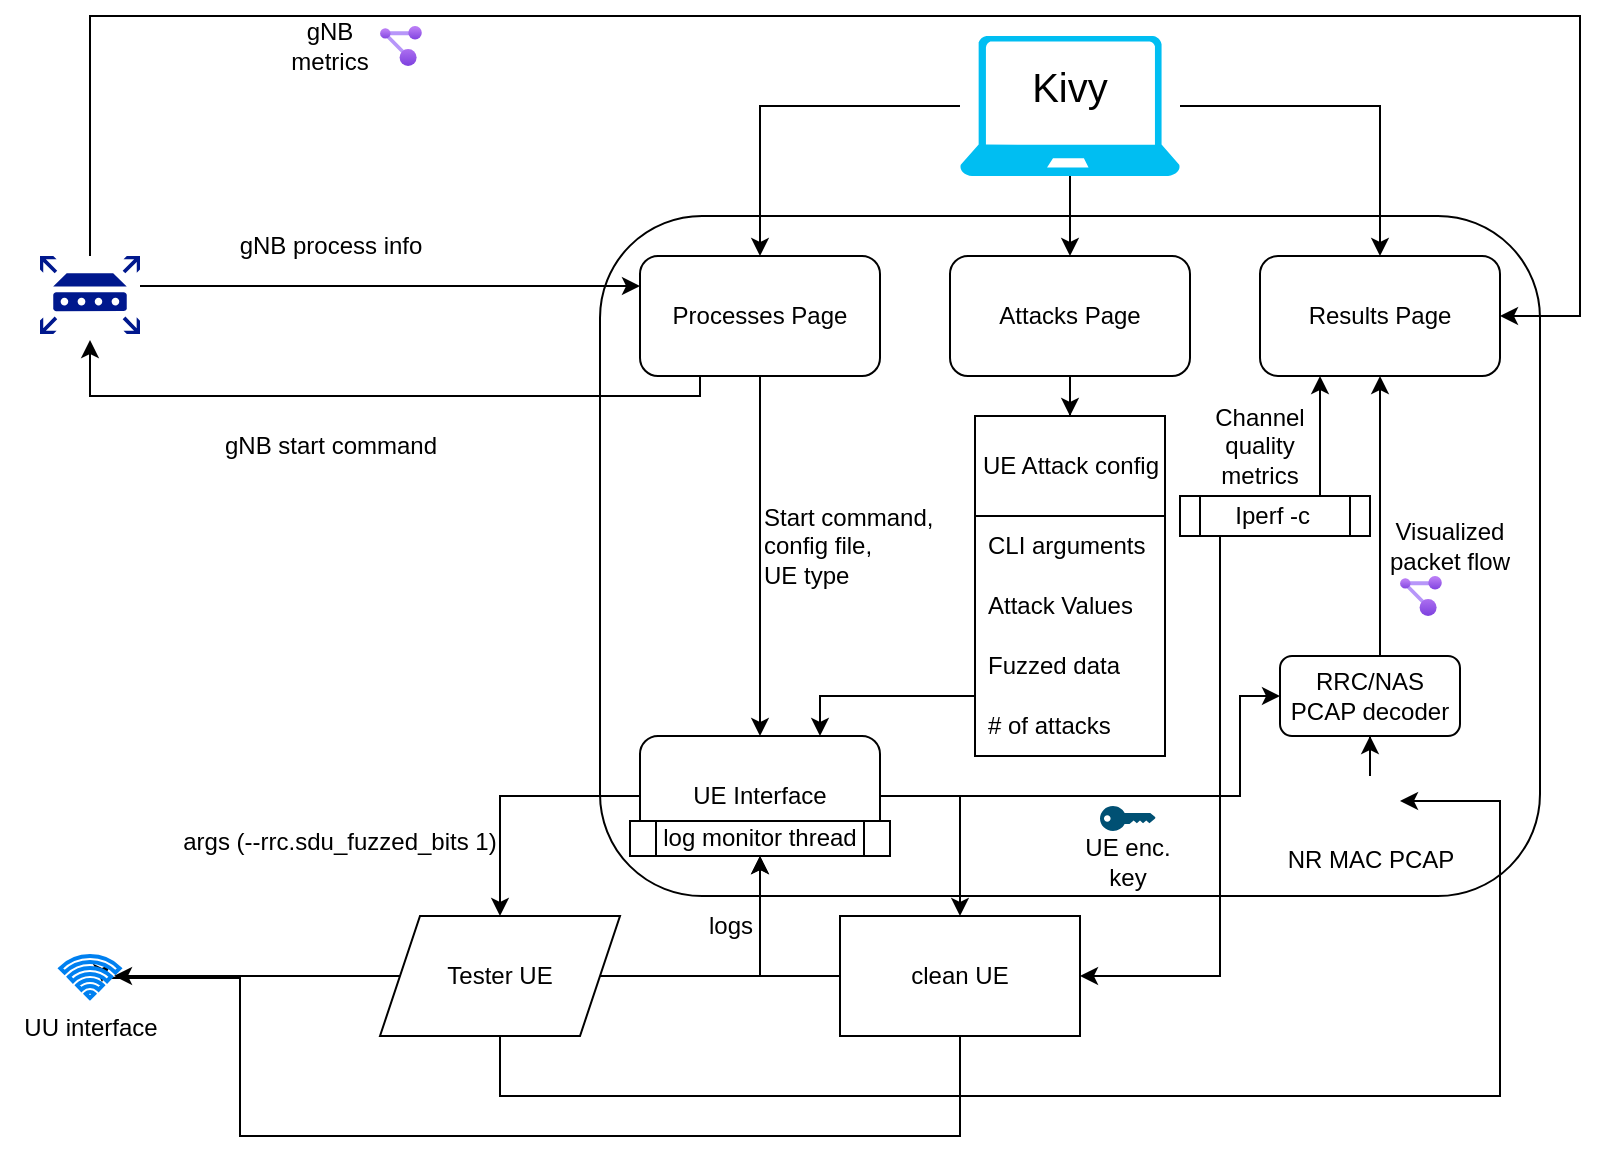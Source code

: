 <mxfile version="24.7.3" type="device">
  <diagram name="Page-1" id="YrPcsXJOFC73fCjbr_MK">
    <mxGraphModel dx="1410" dy="754" grid="1" gridSize="10" guides="1" tooltips="1" connect="1" arrows="1" fold="1" page="1" pageScale="1" pageWidth="1100" pageHeight="850" math="0" shadow="0">
      <root>
        <mxCell id="0" />
        <mxCell id="1" parent="0" />
        <mxCell id="qcJPQ-r1ZDYLDCzbHex4-2" value="" style="rounded=1;whiteSpace=wrap;html=1;verticalAlign=bottom;fontSize=20;" vertex="1" parent="1">
          <mxGeometry x="330" y="160" width="470" height="340" as="geometry" />
        </mxCell>
        <mxCell id="qcJPQ-r1ZDYLDCzbHex4-46" style="edgeStyle=orthogonalEdgeStyle;rounded=0;orthogonalLoop=1;jettySize=auto;html=1;" edge="1" parent="1" source="qcJPQ-r1ZDYLDCzbHex4-3" target="qcJPQ-r1ZDYLDCzbHex4-41">
          <mxGeometry relative="1" as="geometry" />
        </mxCell>
        <mxCell id="qcJPQ-r1ZDYLDCzbHex4-3" value="Attacks Page" style="rounded=1;whiteSpace=wrap;html=1;" vertex="1" parent="1">
          <mxGeometry x="505" y="180" width="120" height="60" as="geometry" />
        </mxCell>
        <mxCell id="qcJPQ-r1ZDYLDCzbHex4-21" style="edgeStyle=orthogonalEdgeStyle;rounded=0;orthogonalLoop=1;jettySize=auto;html=1;entryX=0.5;entryY=0;entryDx=0;entryDy=0;" edge="1" parent="1" source="qcJPQ-r1ZDYLDCzbHex4-4" target="qcJPQ-r1ZDYLDCzbHex4-20">
          <mxGeometry relative="1" as="geometry" />
        </mxCell>
        <mxCell id="qcJPQ-r1ZDYLDCzbHex4-4" value="Processes Page" style="rounded=1;whiteSpace=wrap;html=1;" vertex="1" parent="1">
          <mxGeometry x="350" y="180" width="120" height="60" as="geometry" />
        </mxCell>
        <mxCell id="qcJPQ-r1ZDYLDCzbHex4-5" value="Results Page" style="rounded=1;whiteSpace=wrap;html=1;" vertex="1" parent="1">
          <mxGeometry x="660" y="180" width="120" height="60" as="geometry" />
        </mxCell>
        <mxCell id="qcJPQ-r1ZDYLDCzbHex4-8" style="edgeStyle=orthogonalEdgeStyle;rounded=0;orthogonalLoop=1;jettySize=auto;html=1;" edge="1" parent="1" source="qcJPQ-r1ZDYLDCzbHex4-6" target="qcJPQ-r1ZDYLDCzbHex4-4">
          <mxGeometry relative="1" as="geometry" />
        </mxCell>
        <mxCell id="qcJPQ-r1ZDYLDCzbHex4-9" style="edgeStyle=orthogonalEdgeStyle;rounded=0;orthogonalLoop=1;jettySize=auto;html=1;entryX=0.5;entryY=0;entryDx=0;entryDy=0;" edge="1" parent="1" source="qcJPQ-r1ZDYLDCzbHex4-6" target="qcJPQ-r1ZDYLDCzbHex4-3">
          <mxGeometry relative="1" as="geometry" />
        </mxCell>
        <mxCell id="qcJPQ-r1ZDYLDCzbHex4-10" style="edgeStyle=orthogonalEdgeStyle;rounded=0;orthogonalLoop=1;jettySize=auto;html=1;" edge="1" parent="1" source="qcJPQ-r1ZDYLDCzbHex4-6" target="qcJPQ-r1ZDYLDCzbHex4-5">
          <mxGeometry relative="1" as="geometry" />
        </mxCell>
        <mxCell id="qcJPQ-r1ZDYLDCzbHex4-6" value="" style="verticalLabelPosition=bottom;html=1;verticalAlign=top;align=center;strokeColor=none;fillColor=#00BEF2;shape=mxgraph.azure.laptop;pointerEvents=1;" vertex="1" parent="1">
          <mxGeometry x="510" y="70" width="110" height="70" as="geometry" />
        </mxCell>
        <mxCell id="qcJPQ-r1ZDYLDCzbHex4-7" value="Kivy" style="text;html=1;align=center;verticalAlign=middle;whiteSpace=wrap;rounded=0;fontSize=20;" vertex="1" parent="1">
          <mxGeometry x="535" y="80" width="60" height="30" as="geometry" />
        </mxCell>
        <mxCell id="qcJPQ-r1ZDYLDCzbHex4-12" value="gNB start command" style="text;html=1;align=center;verticalAlign=middle;resizable=0;points=[];autosize=1;strokeColor=none;fillColor=none;" vertex="1" parent="1">
          <mxGeometry x="130" y="260" width="130" height="30" as="geometry" />
        </mxCell>
        <mxCell id="qcJPQ-r1ZDYLDCzbHex4-17" style="edgeStyle=orthogonalEdgeStyle;rounded=0;orthogonalLoop=1;jettySize=auto;html=1;entryX=0;entryY=0.25;entryDx=0;entryDy=0;" edge="1" parent="1" source="qcJPQ-r1ZDYLDCzbHex4-13" target="qcJPQ-r1ZDYLDCzbHex4-4">
          <mxGeometry relative="1" as="geometry">
            <Array as="points">
              <mxPoint x="160" y="195" />
              <mxPoint x="160" y="195" />
            </Array>
          </mxGeometry>
        </mxCell>
        <mxCell id="qcJPQ-r1ZDYLDCzbHex4-75" style="edgeStyle=orthogonalEdgeStyle;rounded=0;orthogonalLoop=1;jettySize=auto;html=1;entryX=1;entryY=0.5;entryDx=0;entryDy=0;" edge="1" parent="1" source="qcJPQ-r1ZDYLDCzbHex4-13" target="qcJPQ-r1ZDYLDCzbHex4-5">
          <mxGeometry relative="1" as="geometry">
            <Array as="points">
              <mxPoint x="75" y="60" />
              <mxPoint x="820" y="60" />
              <mxPoint x="820" y="210" />
            </Array>
          </mxGeometry>
        </mxCell>
        <mxCell id="qcJPQ-r1ZDYLDCzbHex4-13" value="" style="sketch=0;aspect=fixed;pointerEvents=1;shadow=0;dashed=0;html=1;strokeColor=none;labelPosition=center;verticalLabelPosition=bottom;verticalAlign=top;align=center;fillColor=#00188D;shape=mxgraph.mscae.enterprise.router" vertex="1" parent="1">
          <mxGeometry x="50" y="180" width="50" height="39" as="geometry" />
        </mxCell>
        <mxCell id="qcJPQ-r1ZDYLDCzbHex4-15" style="edgeStyle=orthogonalEdgeStyle;rounded=0;orthogonalLoop=1;jettySize=auto;html=1;entryX=0.5;entryY=1.077;entryDx=0;entryDy=0;entryPerimeter=0;exitX=0.25;exitY=1;exitDx=0;exitDy=0;" edge="1" parent="1" source="qcJPQ-r1ZDYLDCzbHex4-4" target="qcJPQ-r1ZDYLDCzbHex4-13">
          <mxGeometry relative="1" as="geometry">
            <Array as="points">
              <mxPoint x="380" y="250" />
              <mxPoint x="75" y="250" />
            </Array>
          </mxGeometry>
        </mxCell>
        <mxCell id="qcJPQ-r1ZDYLDCzbHex4-18" value="gNB process info" style="text;html=1;align=center;verticalAlign=middle;resizable=0;points=[];autosize=1;strokeColor=none;fillColor=none;" vertex="1" parent="1">
          <mxGeometry x="140" y="160" width="110" height="30" as="geometry" />
        </mxCell>
        <mxCell id="qcJPQ-r1ZDYLDCzbHex4-30" style="edgeStyle=orthogonalEdgeStyle;rounded=0;orthogonalLoop=1;jettySize=auto;html=1;entryX=0.5;entryY=0;entryDx=0;entryDy=0;" edge="1" parent="1" source="qcJPQ-r1ZDYLDCzbHex4-20" target="qcJPQ-r1ZDYLDCzbHex4-27">
          <mxGeometry relative="1" as="geometry" />
        </mxCell>
        <mxCell id="qcJPQ-r1ZDYLDCzbHex4-31" style="edgeStyle=orthogonalEdgeStyle;rounded=0;orthogonalLoop=1;jettySize=auto;html=1;entryX=0.5;entryY=0;entryDx=0;entryDy=0;exitX=1;exitY=0.5;exitDx=0;exitDy=0;" edge="1" parent="1" source="qcJPQ-r1ZDYLDCzbHex4-20" target="qcJPQ-r1ZDYLDCzbHex4-28">
          <mxGeometry relative="1" as="geometry" />
        </mxCell>
        <mxCell id="qcJPQ-r1ZDYLDCzbHex4-68" style="edgeStyle=orthogonalEdgeStyle;rounded=0;orthogonalLoop=1;jettySize=auto;html=1;entryX=0;entryY=0.5;entryDx=0;entryDy=0;" edge="1" parent="1" source="qcJPQ-r1ZDYLDCzbHex4-20" target="qcJPQ-r1ZDYLDCzbHex4-67">
          <mxGeometry relative="1" as="geometry">
            <Array as="points">
              <mxPoint x="650" y="450" />
              <mxPoint x="650" y="400" />
            </Array>
          </mxGeometry>
        </mxCell>
        <mxCell id="qcJPQ-r1ZDYLDCzbHex4-20" value="UE Interface" style="rounded=1;whiteSpace=wrap;html=1;" vertex="1" parent="1">
          <mxGeometry x="350" y="420" width="120" height="60" as="geometry" />
        </mxCell>
        <mxCell id="qcJPQ-r1ZDYLDCzbHex4-22" value="Start command, config file,&amp;nbsp;&lt;div&gt;UE type&lt;/div&gt;" style="text;html=1;align=left;verticalAlign=middle;whiteSpace=wrap;rounded=0;" vertex="1" parent="1">
          <mxGeometry x="410" y="310" width="90" height="30" as="geometry" />
        </mxCell>
        <mxCell id="qcJPQ-r1ZDYLDCzbHex4-33" style="edgeStyle=orthogonalEdgeStyle;rounded=0;orthogonalLoop=1;jettySize=auto;html=1;" edge="1" parent="1" source="qcJPQ-r1ZDYLDCzbHex4-27" target="qcJPQ-r1ZDYLDCzbHex4-20">
          <mxGeometry relative="1" as="geometry" />
        </mxCell>
        <mxCell id="qcJPQ-r1ZDYLDCzbHex4-58" style="edgeStyle=orthogonalEdgeStyle;rounded=0;orthogonalLoop=1;jettySize=auto;html=1;entryX=1;entryY=0.5;entryDx=0;entryDy=0;" edge="1" parent="1" source="qcJPQ-r1ZDYLDCzbHex4-27" target="qcJPQ-r1ZDYLDCzbHex4-57">
          <mxGeometry relative="1" as="geometry">
            <Array as="points">
              <mxPoint x="280" y="600" />
              <mxPoint x="780" y="600" />
              <mxPoint x="780" y="453" />
            </Array>
          </mxGeometry>
        </mxCell>
        <mxCell id="qcJPQ-r1ZDYLDCzbHex4-27" value="Tester UE" style="shape=parallelogram;perimeter=parallelogramPerimeter;whiteSpace=wrap;html=1;fixedSize=1;" vertex="1" parent="1">
          <mxGeometry x="220" y="510" width="120" height="60" as="geometry" />
        </mxCell>
        <mxCell id="qcJPQ-r1ZDYLDCzbHex4-64" style="edgeStyle=orthogonalEdgeStyle;rounded=0;orthogonalLoop=1;jettySize=auto;html=1;entryX=0.702;entryY=0.619;entryDx=0;entryDy=0;entryPerimeter=0;" edge="1" parent="1" source="qcJPQ-r1ZDYLDCzbHex4-28" target="qcJPQ-r1ZDYLDCzbHex4-61">
          <mxGeometry relative="1" as="geometry">
            <mxPoint x="100" y="540" as="targetPoint" />
            <Array as="points">
              <mxPoint x="510" y="620" />
              <mxPoint x="150" y="620" />
              <mxPoint x="150" y="541" />
              <mxPoint x="81" y="541" />
            </Array>
          </mxGeometry>
        </mxCell>
        <mxCell id="qcJPQ-r1ZDYLDCzbHex4-28" value="clean UE" style="rounded=0;whiteSpace=wrap;html=1;" vertex="1" parent="1">
          <mxGeometry x="450" y="510" width="120" height="60" as="geometry" />
        </mxCell>
        <mxCell id="qcJPQ-r1ZDYLDCzbHex4-32" value="args (--rrc.sdu_fuzzed_bits 1)" style="text;html=1;align=center;verticalAlign=middle;whiteSpace=wrap;rounded=0;" vertex="1" parent="1">
          <mxGeometry x="120" y="455" width="160" height="35" as="geometry" />
        </mxCell>
        <mxCell id="qcJPQ-r1ZDYLDCzbHex4-35" value="logs" style="text;html=1;align=center;verticalAlign=middle;resizable=0;points=[];autosize=1;strokeColor=none;fillColor=none;" vertex="1" parent="1">
          <mxGeometry x="370" y="500" width="50" height="30" as="geometry" />
        </mxCell>
        <mxCell id="qcJPQ-r1ZDYLDCzbHex4-38" value="" style="edgeStyle=orthogonalEdgeStyle;rounded=0;orthogonalLoop=1;jettySize=auto;html=1;exitX=0;exitY=0.5;exitDx=0;exitDy=0;" edge="1" parent="1" source="qcJPQ-r1ZDYLDCzbHex4-28" target="qcJPQ-r1ZDYLDCzbHex4-37">
          <mxGeometry relative="1" as="geometry">
            <mxPoint x="410" y="480" as="targetPoint" />
            <mxPoint x="450" y="540" as="sourcePoint" />
          </mxGeometry>
        </mxCell>
        <mxCell id="qcJPQ-r1ZDYLDCzbHex4-37" value="log monitor thread" style="shape=process;whiteSpace=wrap;html=1;backgroundOutline=1;" vertex="1" parent="1">
          <mxGeometry x="345" y="462.5" width="130" height="17.5" as="geometry" />
        </mxCell>
        <mxCell id="qcJPQ-r1ZDYLDCzbHex4-41" value="UE Attack config" style="swimlane;fontStyle=0;childLayout=stackLayout;horizontal=1;startSize=50;horizontalStack=0;resizeParent=1;resizeParentMax=0;resizeLast=0;collapsible=1;marginBottom=0;whiteSpace=wrap;html=1;" vertex="1" parent="1">
          <mxGeometry x="517.5" y="260" width="95" height="170" as="geometry">
            <mxRectangle x="517.5" y="260" width="130" height="30" as="alternateBounds" />
          </mxGeometry>
        </mxCell>
        <mxCell id="qcJPQ-r1ZDYLDCzbHex4-42" value="CLI arguments" style="text;strokeColor=none;fillColor=none;align=left;verticalAlign=middle;spacingLeft=4;spacingRight=4;overflow=hidden;points=[[0,0.5],[1,0.5]];portConstraint=eastwest;rotatable=0;whiteSpace=wrap;html=1;" vertex="1" parent="qcJPQ-r1ZDYLDCzbHex4-41">
          <mxGeometry y="50" width="95" height="30" as="geometry" />
        </mxCell>
        <mxCell id="qcJPQ-r1ZDYLDCzbHex4-43" value="Attack Values" style="text;strokeColor=none;fillColor=none;align=left;verticalAlign=middle;spacingLeft=4;spacingRight=4;overflow=hidden;points=[[0,0.5],[1,0.5]];portConstraint=eastwest;rotatable=0;whiteSpace=wrap;html=1;" vertex="1" parent="qcJPQ-r1ZDYLDCzbHex4-41">
          <mxGeometry y="80" width="95" height="30" as="geometry" />
        </mxCell>
        <mxCell id="qcJPQ-r1ZDYLDCzbHex4-44" value="Fuzzed data" style="text;strokeColor=none;fillColor=none;align=left;verticalAlign=middle;spacingLeft=4;spacingRight=4;overflow=hidden;points=[[0,0.5],[1,0.5]];portConstraint=eastwest;rotatable=0;whiteSpace=wrap;html=1;" vertex="1" parent="qcJPQ-r1ZDYLDCzbHex4-41">
          <mxGeometry y="110" width="95" height="30" as="geometry" />
        </mxCell>
        <mxCell id="qcJPQ-r1ZDYLDCzbHex4-49" value="# of attacks" style="text;strokeColor=none;fillColor=none;align=left;verticalAlign=middle;spacingLeft=4;spacingRight=4;overflow=hidden;points=[[0,0.5],[1,0.5]];portConstraint=eastwest;rotatable=0;whiteSpace=wrap;html=1;" vertex="1" parent="qcJPQ-r1ZDYLDCzbHex4-41">
          <mxGeometry y="140" width="95" height="30" as="geometry" />
        </mxCell>
        <mxCell id="qcJPQ-r1ZDYLDCzbHex4-50" style="edgeStyle=orthogonalEdgeStyle;rounded=0;orthogonalLoop=1;jettySize=auto;html=1;exitX=0;exitY=0.5;exitDx=0;exitDy=0;entryX=0.75;entryY=0;entryDx=0;entryDy=0;" edge="1" parent="1" source="qcJPQ-r1ZDYLDCzbHex4-49" target="qcJPQ-r1ZDYLDCzbHex4-20">
          <mxGeometry relative="1" as="geometry">
            <Array as="points">
              <mxPoint x="518" y="400" />
              <mxPoint x="440" y="400" />
            </Array>
          </mxGeometry>
        </mxCell>
        <mxCell id="qcJPQ-r1ZDYLDCzbHex4-59" style="edgeStyle=orthogonalEdgeStyle;rounded=0;orthogonalLoop=1;jettySize=auto;html=1;entryX=1;entryY=0.5;entryDx=0;entryDy=0;" edge="1" parent="1" source="qcJPQ-r1ZDYLDCzbHex4-54" target="qcJPQ-r1ZDYLDCzbHex4-28">
          <mxGeometry relative="1" as="geometry">
            <Array as="points">
              <mxPoint x="640" y="540" />
            </Array>
          </mxGeometry>
        </mxCell>
        <mxCell id="qcJPQ-r1ZDYLDCzbHex4-81" style="edgeStyle=orthogonalEdgeStyle;rounded=0;orthogonalLoop=1;jettySize=auto;html=1;entryX=0.25;entryY=1;entryDx=0;entryDy=0;" edge="1" parent="1" source="qcJPQ-r1ZDYLDCzbHex4-54" target="qcJPQ-r1ZDYLDCzbHex4-5">
          <mxGeometry relative="1" as="geometry">
            <Array as="points">
              <mxPoint x="690" y="290" />
              <mxPoint x="690" y="290" />
            </Array>
          </mxGeometry>
        </mxCell>
        <mxCell id="qcJPQ-r1ZDYLDCzbHex4-54" value="Iperf -c&amp;nbsp;" style="shape=process;whiteSpace=wrap;html=1;backgroundOutline=1;" vertex="1" parent="1">
          <mxGeometry x="620" y="300" width="95" height="20" as="geometry" />
        </mxCell>
        <mxCell id="qcJPQ-r1ZDYLDCzbHex4-72" style="edgeStyle=orthogonalEdgeStyle;rounded=0;orthogonalLoop=1;jettySize=auto;html=1;" edge="1" parent="1" source="qcJPQ-r1ZDYLDCzbHex4-57" target="qcJPQ-r1ZDYLDCzbHex4-67">
          <mxGeometry relative="1" as="geometry" />
        </mxCell>
        <mxCell id="qcJPQ-r1ZDYLDCzbHex4-57" value="NR MAC PCAP" style="shape=image;html=1;verticalAlign=top;verticalLabelPosition=bottom;labelBackgroundColor=#ffffff;imageAspect=0;aspect=fixed;image=https://cdn0.iconfinder.com/data/icons/evericons-24px-vol-1/24/file-text-128.png" vertex="1" parent="1">
          <mxGeometry x="700" y="437.5" width="30" height="30" as="geometry" />
        </mxCell>
        <mxCell id="qcJPQ-r1ZDYLDCzbHex4-61" value="" style="html=1;verticalLabelPosition=bottom;align=center;labelBackgroundColor=#ffffff;verticalAlign=top;strokeWidth=2;strokeColor=#0080F0;shadow=0;dashed=0;shape=mxgraph.ios7.icons.wifi;pointerEvents=1" vertex="1" parent="1">
          <mxGeometry x="60.15" y="530" width="29.7" height="21" as="geometry" />
        </mxCell>
        <mxCell id="qcJPQ-r1ZDYLDCzbHex4-63" style="edgeStyle=orthogonalEdgeStyle;rounded=0;orthogonalLoop=1;jettySize=auto;html=1;entryX=0.904;entryY=0.476;entryDx=0;entryDy=0;entryPerimeter=0;" edge="1" parent="1" source="qcJPQ-r1ZDYLDCzbHex4-27" target="qcJPQ-r1ZDYLDCzbHex4-61">
          <mxGeometry relative="1" as="geometry" />
        </mxCell>
        <mxCell id="qcJPQ-r1ZDYLDCzbHex4-65" value="UU interface" style="text;html=1;align=center;verticalAlign=middle;resizable=0;points=[];autosize=1;strokeColor=none;fillColor=none;" vertex="1" parent="1">
          <mxGeometry x="30" y="551" width="90" height="30" as="geometry" />
        </mxCell>
        <mxCell id="qcJPQ-r1ZDYLDCzbHex4-73" style="edgeStyle=orthogonalEdgeStyle;rounded=0;orthogonalLoop=1;jettySize=auto;html=1;exitX=0.5;exitY=0;exitDx=0;exitDy=0;entryX=0.5;entryY=1;entryDx=0;entryDy=0;" edge="1" parent="1" source="qcJPQ-r1ZDYLDCzbHex4-67" target="qcJPQ-r1ZDYLDCzbHex4-5">
          <mxGeometry relative="1" as="geometry">
            <Array as="points">
              <mxPoint x="720" y="380" />
            </Array>
          </mxGeometry>
        </mxCell>
        <mxCell id="qcJPQ-r1ZDYLDCzbHex4-67" value="RRC/NAS PCAP decoder" style="rounded=1;whiteSpace=wrap;html=1;" vertex="1" parent="1">
          <mxGeometry x="670" y="380" width="90" height="40" as="geometry" />
        </mxCell>
        <mxCell id="qcJPQ-r1ZDYLDCzbHex4-69" value="" style="points=[[0,0.5,0],[0.24,0,0],[0.5,0.28,0],[0.995,0.475,0],[0.5,0.72,0],[0.24,1,0]];verticalLabelPosition=bottom;sketch=0;html=1;verticalAlign=top;aspect=fixed;align=center;pointerEvents=1;shape=mxgraph.cisco19.key;fillColor=#005073;strokeColor=none;" vertex="1" parent="1">
          <mxGeometry x="580" y="455" width="27.78" height="12.5" as="geometry" />
        </mxCell>
        <mxCell id="qcJPQ-r1ZDYLDCzbHex4-71" value="UE enc. key" style="text;html=1;align=center;verticalAlign=middle;whiteSpace=wrap;rounded=0;" vertex="1" parent="1">
          <mxGeometry x="563.89" y="467.5" width="60" height="30" as="geometry" />
        </mxCell>
        <mxCell id="qcJPQ-r1ZDYLDCzbHex4-74" value="" style="image;aspect=fixed;html=1;points=[];align=center;fontSize=12;image=img/lib/azure2/management_governance/Resource_Graph_Explorer.svg;" vertex="1" parent="1">
          <mxGeometry x="730" y="340" width="20.94" height="20" as="geometry" />
        </mxCell>
        <mxCell id="qcJPQ-r1ZDYLDCzbHex4-76" value="gNB metrics" style="text;html=1;align=center;verticalAlign=middle;whiteSpace=wrap;rounded=0;" vertex="1" parent="1">
          <mxGeometry x="165" y="60" width="60" height="30" as="geometry" />
        </mxCell>
        <mxCell id="qcJPQ-r1ZDYLDCzbHex4-77" value="" style="image;aspect=fixed;html=1;points=[];align=center;fontSize=12;image=img/lib/azure2/management_governance/Resource_Graph_Explorer.svg;" vertex="1" parent="1">
          <mxGeometry x="220" y="65" width="20.94" height="20" as="geometry" />
        </mxCell>
        <mxCell id="qcJPQ-r1ZDYLDCzbHex4-80" value="Visualized packet flow" style="text;html=1;align=center;verticalAlign=middle;whiteSpace=wrap;rounded=0;" vertex="1" parent="1">
          <mxGeometry x="720" y="310" width="70" height="30" as="geometry" />
        </mxCell>
        <mxCell id="qcJPQ-r1ZDYLDCzbHex4-82" value="Channel quality metrics" style="text;html=1;align=center;verticalAlign=middle;whiteSpace=wrap;rounded=0;" vertex="1" parent="1">
          <mxGeometry x="625" y="260" width="70" height="30" as="geometry" />
        </mxCell>
      </root>
    </mxGraphModel>
  </diagram>
</mxfile>
